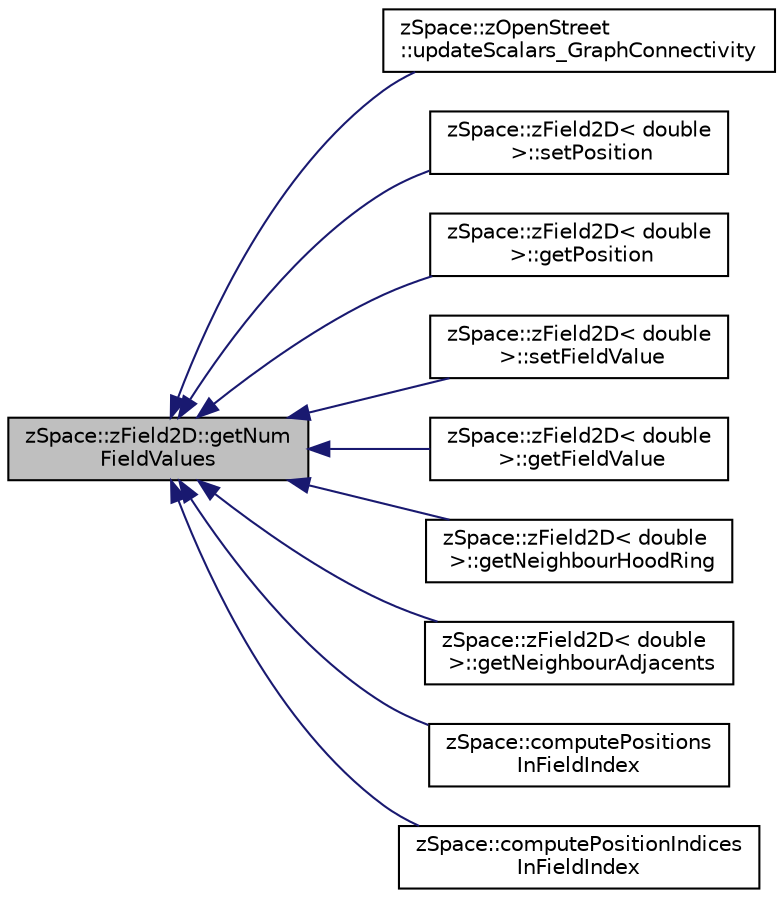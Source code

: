 digraph "zSpace::zField2D::getNumFieldValues"
{
  edge [fontname="Helvetica",fontsize="10",labelfontname="Helvetica",labelfontsize="10"];
  node [fontname="Helvetica",fontsize="10",shape=record];
  rankdir="LR";
  Node28 [label="zSpace::zField2D::getNum\lFieldValues",height=0.2,width=0.4,color="black", fillcolor="grey75", style="filled", fontcolor="black"];
  Node28 -> Node29 [dir="back",color="midnightblue",fontsize="10",style="solid",fontname="Helvetica"];
  Node29 [label="zSpace::zOpenStreet\l::updateScalars_GraphConnectivity",height=0.2,width=0.4,color="black", fillcolor="white", style="filled",URL="$classz_space_1_1z_open_street.html#a832d06aa1ecf8fed5e82b6447a0cf278",tooltip="This method updates the scalars in the scalar field based on input graph connectivity. "];
  Node28 -> Node30 [dir="back",color="midnightblue",fontsize="10",style="solid",fontname="Helvetica"];
  Node30 [label="zSpace::zField2D\< double\l \>::setPosition",height=0.2,width=0.4,color="black", fillcolor="white", style="filled",URL="$classz_space_1_1z_field2_d.html#adaa69822a5cf74cee3da87e665a5fc12",tooltip="This method sets the position of the field at the input index. "];
  Node28 -> Node31 [dir="back",color="midnightblue",fontsize="10",style="solid",fontname="Helvetica"];
  Node31 [label="zSpace::zField2D\< double\l \>::getPosition",height=0.2,width=0.4,color="black", fillcolor="white", style="filled",URL="$classz_space_1_1z_field2_d.html#a44fac96d21e722027601b0be96647eb9",tooltip="This method gets the position of the field at the input index. "];
  Node28 -> Node32 [dir="back",color="midnightblue",fontsize="10",style="solid",fontname="Helvetica"];
  Node32 [label="zSpace::zField2D\< double\l \>::setFieldValue",height=0.2,width=0.4,color="black", fillcolor="white", style="filled",URL="$classz_space_1_1z_field2_d.html#af5d518e9d615527f99de36bf915b28b2",tooltip="This method sets the value of the field at the input index. "];
  Node28 -> Node33 [dir="back",color="midnightblue",fontsize="10",style="solid",fontname="Helvetica"];
  Node33 [label="zSpace::zField2D\< double\l \>::getFieldValue",height=0.2,width=0.4,color="black", fillcolor="white", style="filled",URL="$classz_space_1_1z_field2_d.html#a79d31ed66860954d1626558c50fcbc4e",tooltip="This method gets the value of the field at the input index. "];
  Node28 -> Node34 [dir="back",color="midnightblue",fontsize="10",style="solid",fontname="Helvetica"];
  Node34 [label="zSpace::zField2D\< double\l \>::getNeighbourHoodRing",height=0.2,width=0.4,color="black", fillcolor="white", style="filled",URL="$classz_space_1_1z_field2_d.html#aee5f95adb9f74a39097bcc81a50853f6",tooltip="This method gets the ring neighbours of the field at the input index. "];
  Node28 -> Node35 [dir="back",color="midnightblue",fontsize="10",style="solid",fontname="Helvetica"];
  Node35 [label="zSpace::zField2D\< double\l \>::getNeighbourAdjacents",height=0.2,width=0.4,color="black", fillcolor="white", style="filled",URL="$classz_space_1_1z_field2_d.html#a9532c49af527831850642ff944d981c5",tooltip="This method gets the immediate adjacent neighbours of the field at the input index. "];
  Node28 -> Node36 [dir="back",color="midnightblue",fontsize="10",style="solid",fontname="Helvetica"];
  Node36 [label="zSpace::computePositions\lInFieldIndex",height=0.2,width=0.4,color="black", fillcolor="white", style="filled",URL="$group__z_field2_d_utilities.html#ga77605acb8c8722a5914d6aa834df482b",tooltip="This method computes the field index of each input position and stores them in a container per field ..."];
  Node28 -> Node37 [dir="back",color="midnightblue",fontsize="10",style="solid",fontname="Helvetica"];
  Node37 [label="zSpace::computePositionIndices\lInFieldIndex",height=0.2,width=0.4,color="black", fillcolor="white", style="filled",URL="$group__z_field2_d_utilities.html#gac86a8f27ccd43c0ac3356e44cf17f904",tooltip="This method computes the field index of each input position and stores the indicies in a container pe..."];
}
